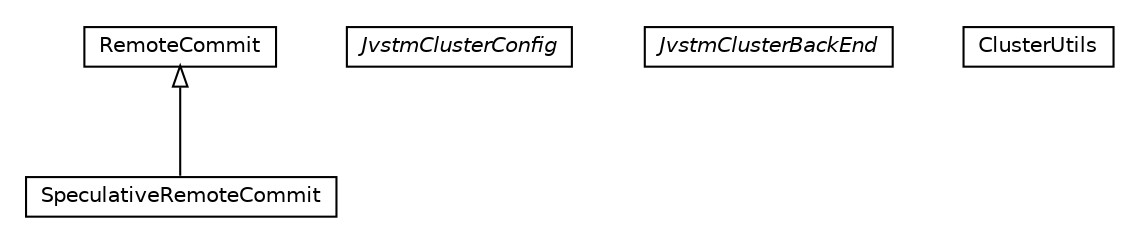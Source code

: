 #!/usr/local/bin/dot
#
# Class diagram 
# Generated by UMLGraph version 5.1 (http://www.umlgraph.org/)
#

digraph G {
	edge [fontname="Helvetica",fontsize=10,labelfontname="Helvetica",labelfontsize=10];
	node [fontname="Helvetica",fontsize=10,shape=plaintext];
	nodesep=0.25;
	ranksep=0.5;
	// pt.ist.fenixframework.backend.jvstm.cluster.RemoteCommit
	c8993 [label=<<table title="pt.ist.fenixframework.backend.jvstm.cluster.RemoteCommit" border="0" cellborder="1" cellspacing="0" cellpadding="2" port="p" href="./RemoteCommit.html">
		<tr><td><table border="0" cellspacing="0" cellpadding="1">
<tr><td align="center" balign="center"> RemoteCommit </td></tr>
		</table></td></tr>
		</table>>, fontname="Helvetica", fontcolor="black", fontsize=10.0];
	// pt.ist.fenixframework.backend.jvstm.cluster.RemoteCommit.SpeculativeRemoteCommit
	c8994 [label=<<table title="pt.ist.fenixframework.backend.jvstm.cluster.RemoteCommit.SpeculativeRemoteCommit" border="0" cellborder="1" cellspacing="0" cellpadding="2" port="p" href="./RemoteCommit.SpeculativeRemoteCommit.html">
		<tr><td><table border="0" cellspacing="0" cellpadding="1">
<tr><td align="center" balign="center"> SpeculativeRemoteCommit </td></tr>
		</table></td></tr>
		</table>>, fontname="Helvetica", fontcolor="black", fontsize=10.0];
	// pt.ist.fenixframework.backend.jvstm.cluster.JvstmClusterConfig
	c8995 [label=<<table title="pt.ist.fenixframework.backend.jvstm.cluster.JvstmClusterConfig" border="0" cellborder="1" cellspacing="0" cellpadding="2" port="p" href="./JvstmClusterConfig.html">
		<tr><td><table border="0" cellspacing="0" cellpadding="1">
<tr><td align="center" balign="center"><font face="Helvetica-Oblique"> JvstmClusterConfig </font></td></tr>
		</table></td></tr>
		</table>>, fontname="Helvetica", fontcolor="black", fontsize=10.0];
	// pt.ist.fenixframework.backend.jvstm.cluster.JvstmClusterBackEnd
	c8996 [label=<<table title="pt.ist.fenixframework.backend.jvstm.cluster.JvstmClusterBackEnd" border="0" cellborder="1" cellspacing="0" cellpadding="2" port="p" href="./JvstmClusterBackEnd.html">
		<tr><td><table border="0" cellspacing="0" cellpadding="1">
<tr><td align="center" balign="center"><font face="Helvetica-Oblique"> JvstmClusterBackEnd </font></td></tr>
		</table></td></tr>
		</table>>, fontname="Helvetica", fontcolor="black", fontsize=10.0];
	// pt.ist.fenixframework.backend.jvstm.cluster.ClusterUtils
	c8997 [label=<<table title="pt.ist.fenixframework.backend.jvstm.cluster.ClusterUtils" border="0" cellborder="1" cellspacing="0" cellpadding="2" port="p" href="./ClusterUtils.html">
		<tr><td><table border="0" cellspacing="0" cellpadding="1">
<tr><td align="center" balign="center"> ClusterUtils </td></tr>
		</table></td></tr>
		</table>>, fontname="Helvetica", fontcolor="black", fontsize=10.0];
	//pt.ist.fenixframework.backend.jvstm.cluster.RemoteCommit.SpeculativeRemoteCommit extends pt.ist.fenixframework.backend.jvstm.cluster.RemoteCommit
	c8993:p -> c8994:p [dir=back,arrowtail=empty];
}

